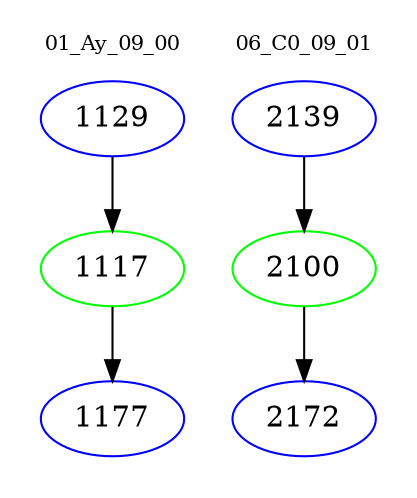 digraph{
subgraph cluster_0 {
color = white
label = "01_Ay_09_00";
fontsize=10;
T0_1129 [label="1129", color="blue"]
T0_1129 -> T0_1117 [color="black"]
T0_1117 [label="1117", color="green"]
T0_1117 -> T0_1177 [color="black"]
T0_1177 [label="1177", color="blue"]
}
subgraph cluster_1 {
color = white
label = "06_C0_09_01";
fontsize=10;
T1_2139 [label="2139", color="blue"]
T1_2139 -> T1_2100 [color="black"]
T1_2100 [label="2100", color="green"]
T1_2100 -> T1_2172 [color="black"]
T1_2172 [label="2172", color="blue"]
}
}
